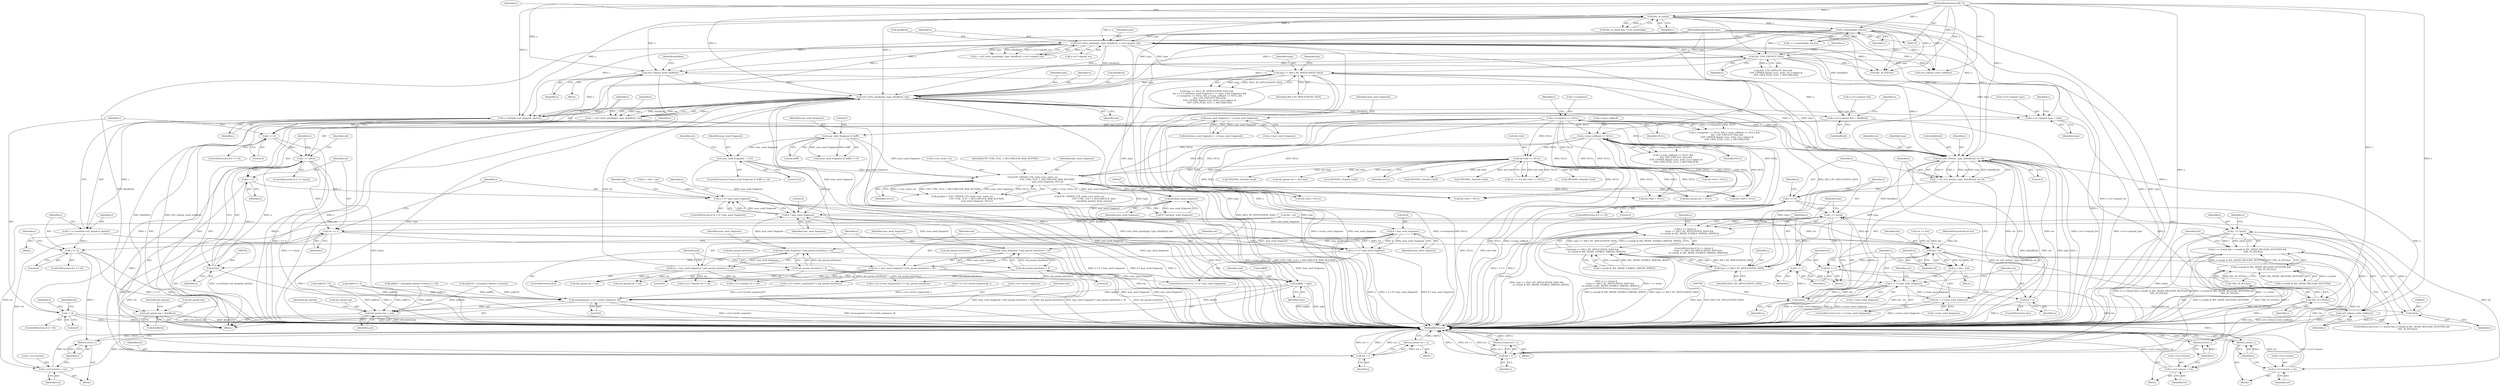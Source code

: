 digraph "0_openssl_77c77f0a1b9f15b869ca3342186dfbedd1119d0e@API" {
"1000664" [label="(Call,ssl3_write_pending(s, type, &buf[tot], nw))"];
"1000178" [label="(Call,s->handshake_func(s))"];
"1000169" [label="(Call,SSL_in_init(s))"];
"1000117" [label="(MethodParameterIn,SSL *s)"];
"1000310" [label="(Call,ssl3_release_write_buffer(s))"];
"1000217" [label="(Call,ssl3_write_pending(s, type, &buf[tot], s->s3->wpend_tot))"];
"1000118" [label="(MethodParameterIn,int type)"];
"1000276" [label="(Call,SSL_USE_EXPLICIT_IV(s))"];
"1000409" [label="(Call,s->method->ssl_dispatch_alert(s))"];
"1000664" [label="(Call,ssl3_write_pending(s, type, &buf[tot], nw))"];
"1000248" [label="(Call,type == SSL3_RT_APPLICATION_DATA)"];
"1000441" [label="(Call,nw = max_send_fragment * (mb_param.interleave = 4))"];
"1000443" [label="(Call,max_send_fragment * (mb_param.interleave = 4))"];
"1000428" [label="(Call,8 * max_send_fragment)"];
"1000386" [label="(Call,4 * max_send_fragment)"];
"1000292" [label="(Call,max_send_fragment & 0xfff)"];
"1000258" [label="(Call,max_send_fragment = s->max_send_fragment)"];
"1000433" [label="(Call,max_send_fragment * (mb_param.interleave = 8))"];
"1000435" [label="(Call,mb_param.interleave = 8)"];
"1000326" [label="(Call,(int)max_send_fragment)"];
"1000314" [label="(Call,EVP_CIPHER_CTX_ctrl(s->enc_write_ctx,\n                                          EVP_CTRL_TLS1_1_MULTIBLOCK_MAX_BUFSIZE,\n                                          max_send_fragment, NULL))"];
"1000296" [label="(Call,max_send_fragment -= 512)"];
"1000264" [label="(Call,s->compress == NULL)"];
"1000270" [label="(Call,s->msg_callback == NULL)"];
"1000304" [label="(Call,wb->buf == NULL)"];
"1000445" [label="(Call,mb_param.interleave = 4)"];
"1000431" [label="(Call,nw = max_send_fragment * (mb_param.interleave = 8))"];
"1000407" [label="(Call,i = s->method->ssl_dispatch_alert(s))"];
"1000412" [label="(Call,i <= 0)"];
"1000423" [label="(Return,return i;)"];
"1000458" [label="(Call,aad[8] = type)"];
"1000450" [label="(Call,memcpy(aad, s->s3->write_sequence, 8))"];
"1000498" [label="(Call,mb_param.inp = aad)"];
"1000549" [label="(Call,mb_param.inp = &buf[tot])"];
"1000638" [label="(Call,s->s3->wpend_buf = &buf[tot])"];
"1000648" [label="(Call,s->s3->wpend_type = type)"];
"1000662" [label="(Call,i = ssl3_write_pending(s, type, &buf[tot], nw))"];
"1000673" [label="(Call,i <= 0)"];
"1000678" [label="(Call,i < 0)"];
"1000698" [label="(Return,return i;)"];
"1000701" [label="(Call,i == (int)n)"];
"1000717" [label="(Call,tot + i)"];
"1000716" [label="(Return,return tot + i;)"];
"1000720" [label="(Call,n -= i)"];
"1000384" [label="(Call,n < 4 * max_send_fragment)"];
"1000426" [label="(Call,n >= 8 * max_send_fragment)"];
"1000703" [label="(Call,(int)n)"];
"1000723" [label="(Call,tot += i)"];
"1000416" [label="(Call,s->s3->wnum = tot)"];
"1000691" [label="(Call,s->s3->wnum = tot)"];
"1000748" [label="(Call,len - tot)"];
"1000746" [label="(Call,n = (len - tot))"];
"1000754" [label="(Call,n > s->max_send_fragment)"];
"1000759" [label="(Call,nw = s->max_send_fragment)"];
"1000770" [label="(Call,do_ssl3_write(s, type, &(buf[tot]), nw, 0))"];
"1000768" [label="(Call,i = do_ssl3_write(s, type, &(buf[tot]), nw, 0))"];
"1000780" [label="(Call,i <= 0)"];
"1000791" [label="(Return,return i;)"];
"1000795" [label="(Call,i == (int)n)"];
"1000794" [label="(Call,(i == (int)n) ||\n            (type == SSL3_RT_APPLICATION_DATA &&\n             (s->mode & SSL_MODE_ENABLE_PARTIAL_WRITE)))"];
"1000819" [label="(Call,i == (int)n)"];
"1000818" [label="(Call,(i == (int)n) && s->mode & SSL_MODE_RELEASE_BUFFERS &&\n                !SSL_IS_DTLS(s))"];
"1000836" [label="(Call,tot + i)"];
"1000835" [label="(Return,return tot + i;)"];
"1000839" [label="(Call,n -= i)"];
"1000842" [label="(Call,tot += i)"];
"1000784" [label="(Call,s->s3->wnum = tot)"];
"1000801" [label="(Call,type == SSL3_RT_APPLICATION_DATA)"];
"1000800" [label="(Call,type == SSL3_RT_APPLICATION_DATA &&\n             (s->mode & SSL_MODE_ENABLE_PARTIAL_WRITE))"];
"1000831" [label="(Call,SSL_IS_DTLS(s))"];
"1000830" [label="(Call,!SSL_IS_DTLS(s))"];
"1000824" [label="(Call,s->mode & SSL_MODE_RELEASE_BUFFERS &&\n                !SSL_IS_DTLS(s))"];
"1000833" [label="(Call,ssl3_release_write_buffer(s))"];
"1000765" [label="(Call,nw = n)"];
"1000797" [label="(Call,(int)n)"];
"1000821" [label="(Call,(int)n)"];
"1000781" [label="(Identifier,i)"];
"1000801" [label="(Call,type == SSL3_RT_APPLICATION_DATA)"];
"1000752" [label="(Block,)"];
"1000639" [label="(Call,s->s3->wpend_buf)"];
"1000666" [label="(Identifier,type)"];
"1000498" [label="(Call,mb_param.inp = aad)"];
"1000769" [label="(Identifier,i)"];
"1000778" [label="(Literal,0)"];
"1000431" [label="(Call,nw = max_send_fragment * (mb_param.interleave = 8))"];
"1000414" [label="(Literal,0)"];
"1000706" [label="(Block,)"];
"1000443" [label="(Call,max_send_fragment * (mb_param.interleave = 4))"];
"1000276" [label="(Call,SSL_USE_EXPLICIT_IV(s))"];
"1000382" [label="(Block,)"];
"1000779" [label="(ControlStructure,if (i <= 0))"];
"1000800" [label="(Call,type == SSL3_RT_APPLICATION_DATA &&\n             (s->mode & SSL_MODE_ENABLE_PARTIAL_WRITE))"];
"1000817" [label="(ControlStructure,if ((i == (int)n) && s->mode & SSL_MODE_RELEASE_BUFFERS &&\n                !SSL_IS_DTLS(s)))"];
"1000430" [label="(Identifier,max_send_fragment)"];
"1000435" [label="(Call,mb_param.interleave = 8)"];
"1000450" [label="(Call,memcpy(aad, s->s3->write_sequence, 8))"];
"1000721" [label="(Identifier,n)"];
"1000649" [label="(Call,s->s3->wpend_type)"];
"1000178" [label="(Call,s->handshake_func(s))"];
"1000270" [label="(Call,s->msg_callback == NULL)"];
"1000717" [label="(Call,tot + i)"];
"1000268" [label="(Identifier,NULL)"];
"1000716" [label="(Return,return tot + i;)"];
"1000809" [label="(Block,)"];
"1000665" [label="(Identifier,s)"];
"1000248" [label="(Call,type == SSL3_RT_APPLICATION_DATA)"];
"1000314" [label="(Call,EVP_CIPHER_CTX_ctrl(s->enc_write_ctx,\n                                          EVP_CTRL_TLS1_1_MULTIBLOCK_MAX_BUFSIZE,\n                                          max_send_fragment, NULL))"];
"1000724" [label="(Identifier,tot)"];
"1000219" [label="(Identifier,type)"];
"1000271" [label="(Call,s->msg_callback)"];
"1000215" [label="(Call,i = ssl3_write_pending(s, type, &buf[tot], s->s3->wpend_tot))"];
"1000176" [label="(Call,i = s->handshake_func(s))"];
"1000678" [label="(Call,i < 0)"];
"1000378" [label="(Call,len - tot)"];
"1000263" [label="(Call,s->compress == NULL && s->msg_callback == NULL &&\n        SSL_USE_EXPLICIT_IV(s) &&\n        EVP_CIPHER_flags(s->enc_write_ctx->cipher) &\n        EVP_CIPH_FLAG_TLS1_1_MULTIBLOCK)"];
"1000407" [label="(Call,i = s->method->ssl_dispatch_alert(s))"];
"1000260" [label="(Call,s->max_send_fragment)"];
"1000423" [label="(Return,return i;)"];
"1000694" [label="(Identifier,s)"];
"1000838" [label="(Identifier,i)"];
"1000419" [label="(Identifier,s)"];
"1000417" [label="(Call,s->s3->wnum)"];
"1000766" [label="(Identifier,nw)"];
"1000388" [label="(Identifier,max_send_fragment)"];
"1000436" [label="(Call,mb_param.interleave)"];
"1000457" [label="(Literal,8)"];
"1000458" [label="(Call,aad[8] = type)"];
"1000835" [label="(Return,return tot + i;)"];
"1000253" [label="(Identifier,len)"];
"1000777" [label="(Identifier,nw)"];
"1000785" [label="(Call,s->s3->wnum)"];
"1000403" [label="(Identifier,s)"];
"1000311" [label="(Identifier,s)"];
"1000782" [label="(Literal,0)"];
"1000654" [label="(Identifier,type)"];
"1000256" [label="(Call,(int)(max_send_fragment = s->max_send_fragment))"];
"1000384" [label="(Call,n < 4 * max_send_fragment)"];
"1000275" [label="(Call,SSL_USE_EXPLICIT_IV(s) &&\n        EVP_CIPHER_flags(s->enc_write_ctx->cipher) &\n        EVP_CIPH_FLAG_TLS1_1_MULTIBLOCK)"];
"1000722" [label="(Identifier,i)"];
"1000406" [label="(Block,)"];
"1000224" [label="(Call,s->s3->wpend_tot)"];
"1000749" [label="(Identifier,len)"];
"1000818" [label="(Call,(i == (int)n) && s->mode & SSL_MODE_RELEASE_BUFFERS &&\n                !SSL_IS_DTLS(s))"];
"1000320" [label="(Identifier,NULL)"];
"1000700" [label="(ControlStructure,if (i == (int)n))"];
"1000842" [label="(Call,tot += i)"];
"1000387" [label="(Literal,4)"];
"1000549" [label="(Call,mb_param.inp = &buf[tot])"];
"1000427" [label="(Identifier,n)"];
"1000692" [label="(Call,s->s3->wnum)"];
"1000824" [label="(Call,s->mode & SSL_MODE_RELEASE_BUFFERS &&\n                !SSL_IS_DTLS(s))"];
"1000446" [label="(Call,mb_param.interleave)"];
"1000463" [label="(Call,aad[9] = (unsigned char)(s->version >> 8))"];
"1000309" [label="(Block,)"];
"1000796" [label="(Identifier,i)"];
"1000559" [label="(Identifier,mb_param)"];
"1000804" [label="(Call,s->mode & SSL_MODE_ENABLE_PARTIAL_WRITE)"];
"1000728" [label="(Call,tot == len)"];
"1000836" [label="(Call,tot + i)"];
"1000247" [label="(Call,type == SSL3_RT_APPLICATION_DATA &&\n        len >= 4 * (int)(max_send_fragment = s->max_send_fragment) &&\n        s->compress == NULL && s->msg_callback == NULL &&\n        SSL_USE_EXPLICIT_IV(s) &&\n        EVP_CIPHER_flags(s->enc_write_ctx->cipher) &\n        EVP_CIPH_FLAG_TLS1_1_MULTIBLOCK)"];
"1000844" [label="(Identifier,i)"];
"1000121" [label="(Block,)"];
"1000651" [label="(Identifier,s)"];
"1000449" [label="(Literal,4)"];
"1000502" [label="(Identifier,aad)"];
"1000746" [label="(Call,n = (len - tot))"];
"1000313" [label="(Identifier,packlen)"];
"1000759" [label="(Call,nw = s->max_send_fragment)"];
"1000682" [label="(Call,OPENSSL_free(wb->buf))"];
"1000434" [label="(Identifier,max_send_fragment)"];
"1000790" [label="(Identifier,tot)"];
"1000439" [label="(Literal,8)"];
"1000664" [label="(Call,ssl3_write_pending(s, type, &buf[tot], nw))"];
"1000676" [label="(Block,)"];
"1000442" [label="(Identifier,nw)"];
"1000720" [label="(Call,n -= i)"];
"1000767" [label="(Identifier,n)"];
"1000319" [label="(Identifier,max_send_fragment)"];
"1000326" [label="(Call,(int)max_send_fragment)"];
"1000433" [label="(Call,max_send_fragment * (mb_param.interleave = 8))"];
"1000510" [label="(Call,EVP_CIPHER_CTX_ctrl(s->enc_write_ctx,\n                                          EVP_CTRL_TLS1_1_MULTIBLOCK_AAD,\n                                          sizeof(mb_param), &mb_param))"];
"1000415" [label="(Block,)"];
"1000536" [label="(Call,wb->buf = NULL)"];
"1000845" [label="(MethodReturn,int)"];
"1000168" [label="(Call,SSL_in_init(s) && !s->in_handshake)"];
"1000429" [label="(Literal,8)"];
"1000673" [label="(Call,i <= 0)"];
"1000718" [label="(Identifier,tot)"];
"1000754" [label="(Call,n > s->max_send_fragment)"];
"1000702" [label="(Identifier,i)"];
"1000532" [label="(Call,OPENSSL_free(wb->buf))"];
"1000220" [label="(Call,&buf[tot])"];
"1000474" [label="(Call,aad[10] = (unsigned char)(s->version))"];
"1000503" [label="(Call,mb_param.len = nw)"];
"1000843" [label="(Identifier,tot)"];
"1000304" [label="(Call,wb->buf == NULL)"];
"1000644" [label="(Call,&buf[tot])"];
"1000655" [label="(Call,s->s3->wpend_ret = nw)"];
"1000269" [label="(Call,s->msg_callback == NULL &&\n        SSL_USE_EXPLICIT_IV(s) &&\n        EVP_CIPHER_flags(s->enc_write_ctx->cipher) &\n        EVP_CIPH_FLAG_TLS1_1_MULTIBLOCK)"];
"1000312" [label="(Call,packlen = EVP_CIPHER_CTX_ctrl(s->enc_write_ctx,\n                                          EVP_CTRL_TLS1_1_MULTIBLOCK_MAX_BUFSIZE,\n                                          max_send_fragment, NULL))"];
"1000315" [label="(Call,s->enc_write_ctx)"];
"1000392" [label="(Identifier,wb)"];
"1000408" [label="(Identifier,i)"];
"1000441" [label="(Call,nw = max_send_fragment * (mb_param.interleave = 4))"];
"1000250" [label="(Identifier,SSL3_RT_APPLICATION_DATA)"];
"1000711" [label="(Call,wb->buf = NULL)"];
"1000432" [label="(Identifier,nw)"];
"1000297" [label="(Identifier,max_send_fragment)"];
"1000723" [label="(Call,tot += i)"];
"1000761" [label="(Call,s->max_send_fragment)"];
"1000328" [label="(Identifier,max_send_fragment)"];
"1000488" [label="(Call,aad[12] = 0)"];
"1000295" [label="(Literal,0)"];
"1000791" [label="(Return,return i;)"];
"1000440" [label="(ControlStructure,else)"];
"1000831" [label="(Call,SSL_IS_DTLS(s))"];
"1000770" [label="(Call,do_ssl3_write(s, type, &(buf[tot]), nw, 0))"];
"1000383" [label="(ControlStructure,if (n < 4 * max_send_fragment))"];
"1000318" [label="(Identifier,EVP_CTRL_TLS1_1_MULTIBLOCK_MAX_BUFSIZE)"];
"1000451" [label="(Identifier,aad)"];
"1000792" [label="(Identifier,i)"];
"1000802" [label="(Identifier,type)"];
"1000277" [label="(Identifier,s)"];
"1000611" [label="(Call,++s->s3->write_sequence[j--])"];
"1000411" [label="(ControlStructure,if (i <= 0))"];
"1000663" [label="(Identifier,i)"];
"1000701" [label="(Call,i == (int)n)"];
"1000667" [label="(Call,&buf[tot])"];
"1000557" [label="(Call,mb_param.len = nw)"];
"1000698" [label="(Return,return i;)"];
"1000294" [label="(Literal,0xfff)"];
"1000282" [label="(Identifier,s)"];
"1000703" [label="(Call,(int)n)"];
"1000820" [label="(Identifier,i)"];
"1000675" [label="(Literal,0)"];
"1000305" [label="(Call,wb->buf)"];
"1000740" [label="(Call,SSL_IS_DTLS(s))"];
"1000542" [label="(Call,mb_param.out = wb->buf)"];
"1000292" [label="(Call,max_send_fragment & 0xfff)"];
"1000699" [label="(Identifier,i)"];
"1000274" [label="(Identifier,NULL)"];
"1000742" [label="(Call,ssl3_release_write_buffer(s))"];
"1000218" [label="(Identifier,s)"];
"1000834" [label="(Identifier,s)"];
"1000672" [label="(ControlStructure,if (i <= 0))"];
"1000784" [label="(Call,s->s3->wnum = tot)"];
"1000365" [label="(Call,OPENSSL_free(wb->buf))"];
"1000324" [label="(Call,8 * (int)max_send_fragment)"];
"1000765" [label="(Call,nw = n)"];
"1000686" [label="(Call,wb->buf = NULL)"];
"1000483" [label="(Call,aad[11] = 0)"];
"1000308" [label="(Identifier,NULL)"];
"1000803" [label="(Identifier,SSL3_RT_APPLICATION_DATA)"];
"1000118" [label="(MethodParameterIn,int type)"];
"1000825" [label="(Call,s->mode & SSL_MODE_RELEASE_BUFFERS)"];
"1000577" [label="(Call,s->s3->write_sequence[7] += mb_param.interleave)"];
"1000376" [label="(Call,n = (len - tot))"];
"1000465" [label="(Identifier,aad)"];
"1000797" [label="(Call,(int)n)"];
"1000794" [label="(Call,(i == (int)n) ||\n            (type == SSL3_RT_APPLICATION_DATA &&\n             (s->mode & SSL_MODE_ENABLE_PARTIAL_WRITE)))"];
"1000832" [label="(Identifier,s)"];
"1000662" [label="(Call,i = ssl3_write_pending(s, type, &buf[tot], nw))"];
"1000753" [label="(ControlStructure,if (n > s->max_send_fragment))"];
"1000840" [label="(Identifier,n)"];
"1000369" [label="(Call,wb->buf = NULL)"];
"1000249" [label="(Identifier,type)"];
"1000750" [label="(Identifier,tot)"];
"1000806" [label="(Identifier,s)"];
"1000410" [label="(Identifier,s)"];
"1000264" [label="(Call,s->compress == NULL)"];
"1000120" [label="(MethodParameterIn,int len)"];
"1000117" [label="(MethodParameterIn,SSL *s)"];
"1000823" [label="(Identifier,n)"];
"1000426" [label="(Call,n >= 8 * max_send_fragment)"];
"1000837" [label="(Identifier,tot)"];
"1000638" [label="(Call,s->s3->wpend_buf = &buf[tot])"];
"1000272" [label="(Identifier,s)"];
"1000631" [label="(Call,s->s3->wpend_tot = nw)"];
"1000505" [label="(Identifier,mb_param)"];
"1000813" [label="(Identifier,s)"];
"1000409" [label="(Call,s->method->ssl_dispatch_alert(s))"];
"1000170" [label="(Identifier,s)"];
"1000293" [label="(Identifier,max_send_fragment)"];
"1000300" [label="(Call,tot == 0 || wb->buf == NULL)"];
"1000258" [label="(Call,max_send_fragment = s->max_send_fragment)"];
"1000707" [label="(Call,OPENSSL_free(wb->buf))"];
"1000416" [label="(Call,s->s3->wnum = tot)"];
"1000833" [label="(Call,ssl3_release_write_buffer(s))"];
"1000444" [label="(Identifier,max_send_fragment)"];
"1000425" [label="(ControlStructure,if (n >= 8 * max_send_fragment))"];
"1000428" [label="(Call,8 * max_send_fragment)"];
"1000719" [label="(Identifier,i)"];
"1000413" [label="(Identifier,i)"];
"1000830" [label="(Call,!SSL_IS_DTLS(s))"];
"1000674" [label="(Identifier,i)"];
"1000772" [label="(Identifier,type)"];
"1000677" [label="(ControlStructure,if (i < 0))"];
"1000179" [label="(Identifier,s)"];
"1000394" [label="(Call,wb->buf = NULL)"];
"1000793" [label="(ControlStructure,if ((i == (int)n) ||\n            (type == SSL3_RT_APPLICATION_DATA &&\n             (s->mode & SSL_MODE_ENABLE_PARTIAL_WRITE))))"];
"1000756" [label="(Call,s->max_send_fragment)"];
"1000783" [label="(Block,)"];
"1000705" [label="(Identifier,n)"];
"1000296" [label="(Call,max_send_fragment -= 512)"];
"1000589" [label="(Call,s->s3->write_sequence[7] < mb_param.interleave)"];
"1000290" [label="(ControlStructure,if ((max_send_fragment & 0xfff) == 0))"];
"1000841" [label="(Identifier,i)"];
"1000671" [label="(Identifier,nw)"];
"1000462" [label="(Identifier,type)"];
"1000819" [label="(Call,i == (int)n)"];
"1000291" [label="(Call,(max_send_fragment & 0xfff) == 0)"];
"1000459" [label="(Call,aad[8])"];
"1000773" [label="(Call,&(buf[tot]))"];
"1000310" [label="(Call,ssl3_release_write_buffer(s))"];
"1000298" [label="(Literal,512)"];
"1000265" [label="(Call,s->compress)"];
"1000424" [label="(Identifier,i)"];
"1000412" [label="(Call,i <= 0)"];
"1000169" [label="(Call,SSL_in_init(s))"];
"1000553" [label="(Call,&buf[tot])"];
"1000764" [label="(ControlStructure,else)"];
"1000550" [label="(Call,mb_param.inp)"];
"1000259" [label="(Identifier,max_send_fragment)"];
"1000799" [label="(Identifier,n)"];
"1000795" [label="(Call,i == (int)n)"];
"1000748" [label="(Call,len - tot)"];
"1000386" [label="(Call,4 * max_send_fragment)"];
"1000780" [label="(Call,i <= 0)"];
"1000658" [label="(Identifier,s)"];
"1000452" [label="(Call,s->s3->write_sequence)"];
"1000390" [label="(Call,OPENSSL_free(wb->buf))"];
"1000755" [label="(Identifier,n)"];
"1000493" [label="(Call,mb_param.out = NULL)"];
"1000760" [label="(Identifier,nw)"];
"1000648" [label="(Call,s->s3->wpend_type = type)"];
"1000768" [label="(Call,i = do_ssl3_write(s, type, &(buf[tot]), nw, 0))"];
"1000679" [label="(Identifier,i)"];
"1000771" [label="(Identifier,s)"];
"1000691" [label="(Call,s->s3->wnum = tot)"];
"1000684" [label="(Identifier,wb)"];
"1000217" [label="(Call,ssl3_write_pending(s, type, &buf[tot], s->s3->wpend_tot))"];
"1000460" [label="(Identifier,aad)"];
"1000445" [label="(Call,mb_param.interleave = 4)"];
"1000787" [label="(Identifier,s)"];
"1000680" [label="(Literal,0)"];
"1000709" [label="(Identifier,wb)"];
"1000302" [label="(Identifier,tot)"];
"1000827" [label="(Identifier,s)"];
"1000821" [label="(Call,(int)n)"];
"1000385" [label="(Identifier,n)"];
"1000173" [label="(Identifier,s)"];
"1000697" [label="(Identifier,tot)"];
"1000499" [label="(Call,mb_param.inp)"];
"1000725" [label="(Identifier,i)"];
"1000747" [label="(Identifier,n)"];
"1000839" [label="(Call,n -= i)"];
"1000422" [label="(Identifier,tot)"];
"1000664" -> "1000662"  [label="AST: "];
"1000664" -> "1000671"  [label="CFG: "];
"1000665" -> "1000664"  [label="AST: "];
"1000666" -> "1000664"  [label="AST: "];
"1000667" -> "1000664"  [label="AST: "];
"1000671" -> "1000664"  [label="AST: "];
"1000662" -> "1000664"  [label="CFG: "];
"1000664" -> "1000845"  [label="DDG: nw"];
"1000664" -> "1000845"  [label="DDG: type"];
"1000664" -> "1000845"  [label="DDG: s"];
"1000664" -> "1000845"  [label="DDG: &buf[tot]"];
"1000664" -> "1000409"  [label="DDG: s"];
"1000664" -> "1000458"  [label="DDG: type"];
"1000664" -> "1000549"  [label="DDG: &buf[tot]"];
"1000664" -> "1000638"  [label="DDG: &buf[tot]"];
"1000664" -> "1000648"  [label="DDG: type"];
"1000664" -> "1000662"  [label="DDG: s"];
"1000664" -> "1000662"  [label="DDG: type"];
"1000664" -> "1000662"  [label="DDG: &buf[tot]"];
"1000664" -> "1000662"  [label="DDG: nw"];
"1000178" -> "1000664"  [label="DDG: s"];
"1000310" -> "1000664"  [label="DDG: s"];
"1000217" -> "1000664"  [label="DDG: s"];
"1000217" -> "1000664"  [label="DDG: &buf[tot]"];
"1000409" -> "1000664"  [label="DDG: s"];
"1000276" -> "1000664"  [label="DDG: s"];
"1000169" -> "1000664"  [label="DDG: s"];
"1000117" -> "1000664"  [label="DDG: s"];
"1000118" -> "1000664"  [label="DDG: type"];
"1000248" -> "1000664"  [label="DDG: type"];
"1000441" -> "1000664"  [label="DDG: nw"];
"1000431" -> "1000664"  [label="DDG: nw"];
"1000664" -> "1000770"  [label="DDG: s"];
"1000664" -> "1000770"  [label="DDG: type"];
"1000178" -> "1000176"  [label="AST: "];
"1000178" -> "1000179"  [label="CFG: "];
"1000179" -> "1000178"  [label="AST: "];
"1000176" -> "1000178"  [label="CFG: "];
"1000178" -> "1000845"  [label="DDG: s"];
"1000178" -> "1000176"  [label="DDG: s"];
"1000169" -> "1000178"  [label="DDG: s"];
"1000117" -> "1000178"  [label="DDG: s"];
"1000178" -> "1000217"  [label="DDG: s"];
"1000178" -> "1000276"  [label="DDG: s"];
"1000178" -> "1000310"  [label="DDG: s"];
"1000178" -> "1000409"  [label="DDG: s"];
"1000178" -> "1000740"  [label="DDG: s"];
"1000178" -> "1000742"  [label="DDG: s"];
"1000178" -> "1000770"  [label="DDG: s"];
"1000169" -> "1000168"  [label="AST: "];
"1000169" -> "1000170"  [label="CFG: "];
"1000170" -> "1000169"  [label="AST: "];
"1000173" -> "1000169"  [label="CFG: "];
"1000168" -> "1000169"  [label="CFG: "];
"1000169" -> "1000845"  [label="DDG: s"];
"1000169" -> "1000168"  [label="DDG: s"];
"1000117" -> "1000169"  [label="DDG: s"];
"1000169" -> "1000217"  [label="DDG: s"];
"1000169" -> "1000276"  [label="DDG: s"];
"1000169" -> "1000310"  [label="DDG: s"];
"1000169" -> "1000409"  [label="DDG: s"];
"1000169" -> "1000740"  [label="DDG: s"];
"1000169" -> "1000742"  [label="DDG: s"];
"1000169" -> "1000770"  [label="DDG: s"];
"1000117" -> "1000116"  [label="AST: "];
"1000117" -> "1000845"  [label="DDG: s"];
"1000117" -> "1000217"  [label="DDG: s"];
"1000117" -> "1000276"  [label="DDG: s"];
"1000117" -> "1000310"  [label="DDG: s"];
"1000117" -> "1000409"  [label="DDG: s"];
"1000117" -> "1000740"  [label="DDG: s"];
"1000117" -> "1000742"  [label="DDG: s"];
"1000117" -> "1000770"  [label="DDG: s"];
"1000117" -> "1000831"  [label="DDG: s"];
"1000117" -> "1000833"  [label="DDG: s"];
"1000310" -> "1000309"  [label="AST: "];
"1000310" -> "1000311"  [label="CFG: "];
"1000311" -> "1000310"  [label="AST: "];
"1000313" -> "1000310"  [label="CFG: "];
"1000310" -> "1000845"  [label="DDG: ssl3_release_write_buffer(s)"];
"1000310" -> "1000845"  [label="DDG: s"];
"1000217" -> "1000310"  [label="DDG: s"];
"1000276" -> "1000310"  [label="DDG: s"];
"1000310" -> "1000409"  [label="DDG: s"];
"1000310" -> "1000770"  [label="DDG: s"];
"1000217" -> "1000215"  [label="AST: "];
"1000217" -> "1000224"  [label="CFG: "];
"1000218" -> "1000217"  [label="AST: "];
"1000219" -> "1000217"  [label="AST: "];
"1000220" -> "1000217"  [label="AST: "];
"1000224" -> "1000217"  [label="AST: "];
"1000215" -> "1000217"  [label="CFG: "];
"1000217" -> "1000845"  [label="DDG: type"];
"1000217" -> "1000845"  [label="DDG: s"];
"1000217" -> "1000845"  [label="DDG: &buf[tot]"];
"1000217" -> "1000845"  [label="DDG: s->s3->wpend_tot"];
"1000217" -> "1000215"  [label="DDG: s"];
"1000217" -> "1000215"  [label="DDG: type"];
"1000217" -> "1000215"  [label="DDG: &buf[tot]"];
"1000217" -> "1000215"  [label="DDG: s->s3->wpend_tot"];
"1000118" -> "1000217"  [label="DDG: type"];
"1000217" -> "1000248"  [label="DDG: type"];
"1000217" -> "1000276"  [label="DDG: s"];
"1000217" -> "1000409"  [label="DDG: s"];
"1000217" -> "1000549"  [label="DDG: &buf[tot]"];
"1000217" -> "1000638"  [label="DDG: &buf[tot]"];
"1000217" -> "1000740"  [label="DDG: s"];
"1000217" -> "1000742"  [label="DDG: s"];
"1000217" -> "1000770"  [label="DDG: s"];
"1000118" -> "1000116"  [label="AST: "];
"1000118" -> "1000845"  [label="DDG: type"];
"1000118" -> "1000248"  [label="DDG: type"];
"1000118" -> "1000458"  [label="DDG: type"];
"1000118" -> "1000648"  [label="DDG: type"];
"1000118" -> "1000770"  [label="DDG: type"];
"1000118" -> "1000801"  [label="DDG: type"];
"1000276" -> "1000275"  [label="AST: "];
"1000276" -> "1000277"  [label="CFG: "];
"1000277" -> "1000276"  [label="AST: "];
"1000282" -> "1000276"  [label="CFG: "];
"1000275" -> "1000276"  [label="CFG: "];
"1000276" -> "1000845"  [label="DDG: s"];
"1000276" -> "1000275"  [label="DDG: s"];
"1000276" -> "1000409"  [label="DDG: s"];
"1000276" -> "1000740"  [label="DDG: s"];
"1000276" -> "1000742"  [label="DDG: s"];
"1000276" -> "1000770"  [label="DDG: s"];
"1000409" -> "1000407"  [label="AST: "];
"1000409" -> "1000410"  [label="CFG: "];
"1000410" -> "1000409"  [label="AST: "];
"1000407" -> "1000409"  [label="CFG: "];
"1000409" -> "1000845"  [label="DDG: s"];
"1000409" -> "1000407"  [label="DDG: s"];
"1000409" -> "1000770"  [label="DDG: s"];
"1000248" -> "1000247"  [label="AST: "];
"1000248" -> "1000250"  [label="CFG: "];
"1000249" -> "1000248"  [label="AST: "];
"1000250" -> "1000248"  [label="AST: "];
"1000253" -> "1000248"  [label="CFG: "];
"1000247" -> "1000248"  [label="CFG: "];
"1000248" -> "1000845"  [label="DDG: SSL3_RT_APPLICATION_DATA"];
"1000248" -> "1000845"  [label="DDG: type"];
"1000248" -> "1000247"  [label="DDG: type"];
"1000248" -> "1000247"  [label="DDG: SSL3_RT_APPLICATION_DATA"];
"1000248" -> "1000458"  [label="DDG: type"];
"1000248" -> "1000648"  [label="DDG: type"];
"1000248" -> "1000770"  [label="DDG: type"];
"1000248" -> "1000801"  [label="DDG: SSL3_RT_APPLICATION_DATA"];
"1000441" -> "1000440"  [label="AST: "];
"1000441" -> "1000443"  [label="CFG: "];
"1000442" -> "1000441"  [label="AST: "];
"1000443" -> "1000441"  [label="AST: "];
"1000451" -> "1000441"  [label="CFG: "];
"1000441" -> "1000845"  [label="DDG: max_send_fragment * (mb_param.interleave = 4)"];
"1000443" -> "1000441"  [label="DDG: max_send_fragment"];
"1000441" -> "1000503"  [label="DDG: nw"];
"1000441" -> "1000557"  [label="DDG: nw"];
"1000441" -> "1000631"  [label="DDG: nw"];
"1000441" -> "1000655"  [label="DDG: nw"];
"1000443" -> "1000445"  [label="CFG: "];
"1000444" -> "1000443"  [label="AST: "];
"1000445" -> "1000443"  [label="AST: "];
"1000443" -> "1000845"  [label="DDG: max_send_fragment"];
"1000443" -> "1000386"  [label="DDG: max_send_fragment"];
"1000428" -> "1000443"  [label="DDG: max_send_fragment"];
"1000445" -> "1000443"  [label="DDG: mb_param.interleave"];
"1000428" -> "1000426"  [label="AST: "];
"1000428" -> "1000430"  [label="CFG: "];
"1000429" -> "1000428"  [label="AST: "];
"1000430" -> "1000428"  [label="AST: "];
"1000426" -> "1000428"  [label="CFG: "];
"1000428" -> "1000426"  [label="DDG: 8"];
"1000428" -> "1000426"  [label="DDG: max_send_fragment"];
"1000386" -> "1000428"  [label="DDG: max_send_fragment"];
"1000428" -> "1000433"  [label="DDG: max_send_fragment"];
"1000386" -> "1000384"  [label="AST: "];
"1000386" -> "1000388"  [label="CFG: "];
"1000387" -> "1000386"  [label="AST: "];
"1000388" -> "1000386"  [label="AST: "];
"1000384" -> "1000386"  [label="CFG: "];
"1000386" -> "1000845"  [label="DDG: max_send_fragment"];
"1000386" -> "1000384"  [label="DDG: 4"];
"1000386" -> "1000384"  [label="DDG: max_send_fragment"];
"1000292" -> "1000386"  [label="DDG: max_send_fragment"];
"1000433" -> "1000386"  [label="DDG: max_send_fragment"];
"1000326" -> "1000386"  [label="DDG: max_send_fragment"];
"1000296" -> "1000386"  [label="DDG: max_send_fragment"];
"1000292" -> "1000291"  [label="AST: "];
"1000292" -> "1000294"  [label="CFG: "];
"1000293" -> "1000292"  [label="AST: "];
"1000294" -> "1000292"  [label="AST: "];
"1000295" -> "1000292"  [label="CFG: "];
"1000292" -> "1000845"  [label="DDG: max_send_fragment"];
"1000292" -> "1000291"  [label="DDG: max_send_fragment"];
"1000292" -> "1000291"  [label="DDG: 0xfff"];
"1000258" -> "1000292"  [label="DDG: max_send_fragment"];
"1000292" -> "1000296"  [label="DDG: max_send_fragment"];
"1000292" -> "1000314"  [label="DDG: max_send_fragment"];
"1000258" -> "1000256"  [label="AST: "];
"1000258" -> "1000260"  [label="CFG: "];
"1000259" -> "1000258"  [label="AST: "];
"1000260" -> "1000258"  [label="AST: "];
"1000256" -> "1000258"  [label="CFG: "];
"1000258" -> "1000845"  [label="DDG: max_send_fragment"];
"1000258" -> "1000845"  [label="DDG: s->max_send_fragment"];
"1000258" -> "1000256"  [label="DDG: max_send_fragment"];
"1000433" -> "1000431"  [label="AST: "];
"1000433" -> "1000435"  [label="CFG: "];
"1000434" -> "1000433"  [label="AST: "];
"1000435" -> "1000433"  [label="AST: "];
"1000431" -> "1000433"  [label="CFG: "];
"1000433" -> "1000845"  [label="DDG: max_send_fragment"];
"1000433" -> "1000431"  [label="DDG: max_send_fragment"];
"1000435" -> "1000433"  [label="DDG: mb_param.interleave"];
"1000435" -> "1000439"  [label="CFG: "];
"1000436" -> "1000435"  [label="AST: "];
"1000439" -> "1000435"  [label="AST: "];
"1000435" -> "1000845"  [label="DDG: mb_param.interleave"];
"1000435" -> "1000577"  [label="DDG: mb_param.interleave"];
"1000435" -> "1000589"  [label="DDG: mb_param.interleave"];
"1000326" -> "1000324"  [label="AST: "];
"1000326" -> "1000328"  [label="CFG: "];
"1000327" -> "1000326"  [label="AST: "];
"1000328" -> "1000326"  [label="AST: "];
"1000324" -> "1000326"  [label="CFG: "];
"1000326" -> "1000845"  [label="DDG: max_send_fragment"];
"1000326" -> "1000324"  [label="DDG: max_send_fragment"];
"1000314" -> "1000326"  [label="DDG: max_send_fragment"];
"1000314" -> "1000312"  [label="AST: "];
"1000314" -> "1000320"  [label="CFG: "];
"1000315" -> "1000314"  [label="AST: "];
"1000318" -> "1000314"  [label="AST: "];
"1000319" -> "1000314"  [label="AST: "];
"1000320" -> "1000314"  [label="AST: "];
"1000312" -> "1000314"  [label="CFG: "];
"1000314" -> "1000845"  [label="DDG: s->enc_write_ctx"];
"1000314" -> "1000845"  [label="DDG: EVP_CTRL_TLS1_1_MULTIBLOCK_MAX_BUFSIZE"];
"1000314" -> "1000845"  [label="DDG: NULL"];
"1000314" -> "1000312"  [label="DDG: s->enc_write_ctx"];
"1000314" -> "1000312"  [label="DDG: EVP_CTRL_TLS1_1_MULTIBLOCK_MAX_BUFSIZE"];
"1000314" -> "1000312"  [label="DDG: max_send_fragment"];
"1000314" -> "1000312"  [label="DDG: NULL"];
"1000296" -> "1000314"  [label="DDG: max_send_fragment"];
"1000264" -> "1000314"  [label="DDG: NULL"];
"1000270" -> "1000314"  [label="DDG: NULL"];
"1000304" -> "1000314"  [label="DDG: NULL"];
"1000314" -> "1000394"  [label="DDG: NULL"];
"1000314" -> "1000493"  [label="DDG: NULL"];
"1000314" -> "1000510"  [label="DDG: s->enc_write_ctx"];
"1000314" -> "1000536"  [label="DDG: NULL"];
"1000314" -> "1000686"  [label="DDG: NULL"];
"1000314" -> "1000711"  [label="DDG: NULL"];
"1000296" -> "1000290"  [label="AST: "];
"1000296" -> "1000298"  [label="CFG: "];
"1000297" -> "1000296"  [label="AST: "];
"1000298" -> "1000296"  [label="AST: "];
"1000302" -> "1000296"  [label="CFG: "];
"1000296" -> "1000845"  [label="DDG: max_send_fragment"];
"1000264" -> "1000263"  [label="AST: "];
"1000264" -> "1000268"  [label="CFG: "];
"1000265" -> "1000264"  [label="AST: "];
"1000268" -> "1000264"  [label="AST: "];
"1000272" -> "1000264"  [label="CFG: "];
"1000263" -> "1000264"  [label="CFG: "];
"1000264" -> "1000845"  [label="DDG: s->compress"];
"1000264" -> "1000845"  [label="DDG: NULL"];
"1000264" -> "1000263"  [label="DDG: s->compress"];
"1000264" -> "1000263"  [label="DDG: NULL"];
"1000264" -> "1000270"  [label="DDG: NULL"];
"1000264" -> "1000304"  [label="DDG: NULL"];
"1000264" -> "1000369"  [label="DDG: NULL"];
"1000264" -> "1000394"  [label="DDG: NULL"];
"1000264" -> "1000493"  [label="DDG: NULL"];
"1000264" -> "1000536"  [label="DDG: NULL"];
"1000264" -> "1000686"  [label="DDG: NULL"];
"1000264" -> "1000711"  [label="DDG: NULL"];
"1000270" -> "1000269"  [label="AST: "];
"1000270" -> "1000274"  [label="CFG: "];
"1000271" -> "1000270"  [label="AST: "];
"1000274" -> "1000270"  [label="AST: "];
"1000277" -> "1000270"  [label="CFG: "];
"1000269" -> "1000270"  [label="CFG: "];
"1000270" -> "1000845"  [label="DDG: NULL"];
"1000270" -> "1000845"  [label="DDG: s->msg_callback"];
"1000270" -> "1000269"  [label="DDG: s->msg_callback"];
"1000270" -> "1000269"  [label="DDG: NULL"];
"1000270" -> "1000304"  [label="DDG: NULL"];
"1000270" -> "1000369"  [label="DDG: NULL"];
"1000270" -> "1000394"  [label="DDG: NULL"];
"1000270" -> "1000493"  [label="DDG: NULL"];
"1000270" -> "1000536"  [label="DDG: NULL"];
"1000270" -> "1000686"  [label="DDG: NULL"];
"1000270" -> "1000711"  [label="DDG: NULL"];
"1000304" -> "1000300"  [label="AST: "];
"1000304" -> "1000308"  [label="CFG: "];
"1000305" -> "1000304"  [label="AST: "];
"1000308" -> "1000304"  [label="AST: "];
"1000300" -> "1000304"  [label="CFG: "];
"1000304" -> "1000845"  [label="DDG: wb->buf"];
"1000304" -> "1000845"  [label="DDG: NULL"];
"1000304" -> "1000300"  [label="DDG: wb->buf"];
"1000304" -> "1000300"  [label="DDG: NULL"];
"1000304" -> "1000365"  [label="DDG: wb->buf"];
"1000304" -> "1000369"  [label="DDG: NULL"];
"1000304" -> "1000390"  [label="DDG: wb->buf"];
"1000304" -> "1000394"  [label="DDG: NULL"];
"1000304" -> "1000493"  [label="DDG: NULL"];
"1000304" -> "1000532"  [label="DDG: wb->buf"];
"1000304" -> "1000536"  [label="DDG: NULL"];
"1000304" -> "1000542"  [label="DDG: wb->buf"];
"1000304" -> "1000682"  [label="DDG: wb->buf"];
"1000304" -> "1000686"  [label="DDG: NULL"];
"1000304" -> "1000707"  [label="DDG: wb->buf"];
"1000304" -> "1000711"  [label="DDG: NULL"];
"1000445" -> "1000449"  [label="CFG: "];
"1000446" -> "1000445"  [label="AST: "];
"1000449" -> "1000445"  [label="AST: "];
"1000445" -> "1000845"  [label="DDG: mb_param.interleave"];
"1000445" -> "1000577"  [label="DDG: mb_param.interleave"];
"1000445" -> "1000589"  [label="DDG: mb_param.interleave"];
"1000431" -> "1000425"  [label="AST: "];
"1000432" -> "1000431"  [label="AST: "];
"1000451" -> "1000431"  [label="CFG: "];
"1000431" -> "1000845"  [label="DDG: max_send_fragment * (mb_param.interleave = 8)"];
"1000431" -> "1000503"  [label="DDG: nw"];
"1000431" -> "1000557"  [label="DDG: nw"];
"1000431" -> "1000631"  [label="DDG: nw"];
"1000431" -> "1000655"  [label="DDG: nw"];
"1000407" -> "1000406"  [label="AST: "];
"1000408" -> "1000407"  [label="AST: "];
"1000413" -> "1000407"  [label="CFG: "];
"1000407" -> "1000845"  [label="DDG: s->method->ssl_dispatch_alert(s)"];
"1000407" -> "1000412"  [label="DDG: i"];
"1000412" -> "1000411"  [label="AST: "];
"1000412" -> "1000414"  [label="CFG: "];
"1000413" -> "1000412"  [label="AST: "];
"1000414" -> "1000412"  [label="AST: "];
"1000419" -> "1000412"  [label="CFG: "];
"1000427" -> "1000412"  [label="CFG: "];
"1000412" -> "1000845"  [label="DDG: i <= 0"];
"1000412" -> "1000845"  [label="DDG: i"];
"1000412" -> "1000423"  [label="DDG: i"];
"1000423" -> "1000415"  [label="AST: "];
"1000423" -> "1000424"  [label="CFG: "];
"1000424" -> "1000423"  [label="AST: "];
"1000845" -> "1000423"  [label="CFG: "];
"1000423" -> "1000845"  [label="DDG: <RET>"];
"1000424" -> "1000423"  [label="DDG: i"];
"1000458" -> "1000382"  [label="AST: "];
"1000458" -> "1000462"  [label="CFG: "];
"1000459" -> "1000458"  [label="AST: "];
"1000462" -> "1000458"  [label="AST: "];
"1000465" -> "1000458"  [label="CFG: "];
"1000458" -> "1000845"  [label="DDG: aad[8]"];
"1000458" -> "1000845"  [label="DDG: type"];
"1000458" -> "1000450"  [label="DDG: aad[8]"];
"1000458" -> "1000498"  [label="DDG: aad[8]"];
"1000450" -> "1000382"  [label="AST: "];
"1000450" -> "1000457"  [label="CFG: "];
"1000451" -> "1000450"  [label="AST: "];
"1000452" -> "1000450"  [label="AST: "];
"1000457" -> "1000450"  [label="AST: "];
"1000460" -> "1000450"  [label="CFG: "];
"1000450" -> "1000845"  [label="DDG: memcpy(aad, s->s3->write_sequence, 8)"];
"1000450" -> "1000845"  [label="DDG: s->s3->write_sequence"];
"1000488" -> "1000450"  [label="DDG: aad[12]"];
"1000474" -> "1000450"  [label="DDG: aad[10]"];
"1000463" -> "1000450"  [label="DDG: aad[9]"];
"1000483" -> "1000450"  [label="DDG: aad[11]"];
"1000589" -> "1000450"  [label="DDG: s->s3->write_sequence[7]"];
"1000611" -> "1000450"  [label="DDG: s->s3->write_sequence[j--]"];
"1000450" -> "1000498"  [label="DDG: aad"];
"1000498" -> "1000382"  [label="AST: "];
"1000498" -> "1000502"  [label="CFG: "];
"1000499" -> "1000498"  [label="AST: "];
"1000502" -> "1000498"  [label="AST: "];
"1000505" -> "1000498"  [label="CFG: "];
"1000498" -> "1000845"  [label="DDG: aad"];
"1000498" -> "1000845"  [label="DDG: mb_param.inp"];
"1000488" -> "1000498"  [label="DDG: aad[12]"];
"1000474" -> "1000498"  [label="DDG: aad[10]"];
"1000463" -> "1000498"  [label="DDG: aad[9]"];
"1000483" -> "1000498"  [label="DDG: aad[11]"];
"1000549" -> "1000382"  [label="AST: "];
"1000549" -> "1000553"  [label="CFG: "];
"1000550" -> "1000549"  [label="AST: "];
"1000553" -> "1000549"  [label="AST: "];
"1000559" -> "1000549"  [label="CFG: "];
"1000549" -> "1000845"  [label="DDG: mb_param.inp"];
"1000549" -> "1000845"  [label="DDG: &buf[tot]"];
"1000638" -> "1000382"  [label="AST: "];
"1000638" -> "1000644"  [label="CFG: "];
"1000639" -> "1000638"  [label="AST: "];
"1000644" -> "1000638"  [label="AST: "];
"1000651" -> "1000638"  [label="CFG: "];
"1000638" -> "1000845"  [label="DDG: s->s3->wpend_buf"];
"1000648" -> "1000382"  [label="AST: "];
"1000648" -> "1000654"  [label="CFG: "];
"1000649" -> "1000648"  [label="AST: "];
"1000654" -> "1000648"  [label="AST: "];
"1000658" -> "1000648"  [label="CFG: "];
"1000648" -> "1000845"  [label="DDG: s->s3->wpend_type"];
"1000662" -> "1000382"  [label="AST: "];
"1000663" -> "1000662"  [label="AST: "];
"1000674" -> "1000662"  [label="CFG: "];
"1000662" -> "1000845"  [label="DDG: ssl3_write_pending(s, type, &buf[tot], nw)"];
"1000662" -> "1000673"  [label="DDG: i"];
"1000673" -> "1000672"  [label="AST: "];
"1000673" -> "1000675"  [label="CFG: "];
"1000674" -> "1000673"  [label="AST: "];
"1000675" -> "1000673"  [label="AST: "];
"1000679" -> "1000673"  [label="CFG: "];
"1000702" -> "1000673"  [label="CFG: "];
"1000673" -> "1000845"  [label="DDG: i <= 0"];
"1000673" -> "1000678"  [label="DDG: i"];
"1000673" -> "1000701"  [label="DDG: i"];
"1000678" -> "1000677"  [label="AST: "];
"1000678" -> "1000680"  [label="CFG: "];
"1000679" -> "1000678"  [label="AST: "];
"1000680" -> "1000678"  [label="AST: "];
"1000684" -> "1000678"  [label="CFG: "];
"1000694" -> "1000678"  [label="CFG: "];
"1000678" -> "1000845"  [label="DDG: i < 0"];
"1000678" -> "1000845"  [label="DDG: i"];
"1000678" -> "1000698"  [label="DDG: i"];
"1000698" -> "1000676"  [label="AST: "];
"1000698" -> "1000699"  [label="CFG: "];
"1000699" -> "1000698"  [label="AST: "];
"1000845" -> "1000698"  [label="CFG: "];
"1000698" -> "1000845"  [label="DDG: <RET>"];
"1000699" -> "1000698"  [label="DDG: i"];
"1000701" -> "1000700"  [label="AST: "];
"1000701" -> "1000703"  [label="CFG: "];
"1000702" -> "1000701"  [label="AST: "];
"1000703" -> "1000701"  [label="AST: "];
"1000709" -> "1000701"  [label="CFG: "];
"1000721" -> "1000701"  [label="CFG: "];
"1000701" -> "1000845"  [label="DDG: i == (int)n"];
"1000701" -> "1000845"  [label="DDG: (int)n"];
"1000703" -> "1000701"  [label="DDG: n"];
"1000701" -> "1000717"  [label="DDG: i"];
"1000701" -> "1000720"  [label="DDG: i"];
"1000701" -> "1000723"  [label="DDG: i"];
"1000717" -> "1000716"  [label="AST: "];
"1000717" -> "1000719"  [label="CFG: "];
"1000718" -> "1000717"  [label="AST: "];
"1000719" -> "1000717"  [label="AST: "];
"1000716" -> "1000717"  [label="CFG: "];
"1000717" -> "1000845"  [label="DDG: tot + i"];
"1000717" -> "1000845"  [label="DDG: i"];
"1000717" -> "1000845"  [label="DDG: tot"];
"1000717" -> "1000716"  [label="DDG: tot + i"];
"1000723" -> "1000717"  [label="DDG: tot"];
"1000378" -> "1000717"  [label="DDG: tot"];
"1000716" -> "1000706"  [label="AST: "];
"1000845" -> "1000716"  [label="CFG: "];
"1000716" -> "1000845"  [label="DDG: <RET>"];
"1000720" -> "1000382"  [label="AST: "];
"1000720" -> "1000722"  [label="CFG: "];
"1000721" -> "1000720"  [label="AST: "];
"1000722" -> "1000720"  [label="AST: "];
"1000724" -> "1000720"  [label="CFG: "];
"1000720" -> "1000384"  [label="DDG: n"];
"1000703" -> "1000720"  [label="DDG: n"];
"1000384" -> "1000383"  [label="AST: "];
"1000385" -> "1000384"  [label="AST: "];
"1000392" -> "1000384"  [label="CFG: "];
"1000403" -> "1000384"  [label="CFG: "];
"1000384" -> "1000845"  [label="DDG: n < 4 * max_send_fragment"];
"1000384" -> "1000845"  [label="DDG: 4 * max_send_fragment"];
"1000384" -> "1000845"  [label="DDG: n"];
"1000376" -> "1000384"  [label="DDG: n"];
"1000384" -> "1000426"  [label="DDG: n"];
"1000426" -> "1000425"  [label="AST: "];
"1000427" -> "1000426"  [label="AST: "];
"1000432" -> "1000426"  [label="CFG: "];
"1000442" -> "1000426"  [label="CFG: "];
"1000426" -> "1000845"  [label="DDG: 8 * max_send_fragment"];
"1000426" -> "1000845"  [label="DDG: n"];
"1000426" -> "1000845"  [label="DDG: n >= 8 * max_send_fragment"];
"1000426" -> "1000703"  [label="DDG: n"];
"1000703" -> "1000705"  [label="CFG: "];
"1000704" -> "1000703"  [label="AST: "];
"1000705" -> "1000703"  [label="AST: "];
"1000703" -> "1000845"  [label="DDG: n"];
"1000723" -> "1000382"  [label="AST: "];
"1000723" -> "1000725"  [label="CFG: "];
"1000724" -> "1000723"  [label="AST: "];
"1000725" -> "1000723"  [label="AST: "];
"1000385" -> "1000723"  [label="CFG: "];
"1000723" -> "1000845"  [label="DDG: tot"];
"1000723" -> "1000845"  [label="DDG: i"];
"1000723" -> "1000416"  [label="DDG: tot"];
"1000723" -> "1000691"  [label="DDG: tot"];
"1000378" -> "1000723"  [label="DDG: tot"];
"1000723" -> "1000748"  [label="DDG: tot"];
"1000416" -> "1000415"  [label="AST: "];
"1000416" -> "1000422"  [label="CFG: "];
"1000417" -> "1000416"  [label="AST: "];
"1000422" -> "1000416"  [label="AST: "];
"1000424" -> "1000416"  [label="CFG: "];
"1000416" -> "1000845"  [label="DDG: tot"];
"1000416" -> "1000845"  [label="DDG: s->s3->wnum"];
"1000378" -> "1000416"  [label="DDG: tot"];
"1000691" -> "1000676"  [label="AST: "];
"1000691" -> "1000697"  [label="CFG: "];
"1000692" -> "1000691"  [label="AST: "];
"1000697" -> "1000691"  [label="AST: "];
"1000699" -> "1000691"  [label="CFG: "];
"1000691" -> "1000845"  [label="DDG: tot"];
"1000691" -> "1000845"  [label="DDG: s->s3->wnum"];
"1000378" -> "1000691"  [label="DDG: tot"];
"1000748" -> "1000746"  [label="AST: "];
"1000748" -> "1000750"  [label="CFG: "];
"1000749" -> "1000748"  [label="AST: "];
"1000750" -> "1000748"  [label="AST: "];
"1000746" -> "1000748"  [label="CFG: "];
"1000748" -> "1000845"  [label="DDG: len"];
"1000748" -> "1000746"  [label="DDG: len"];
"1000748" -> "1000746"  [label="DDG: tot"];
"1000728" -> "1000748"  [label="DDG: len"];
"1000728" -> "1000748"  [label="DDG: tot"];
"1000378" -> "1000748"  [label="DDG: len"];
"1000378" -> "1000748"  [label="DDG: tot"];
"1000120" -> "1000748"  [label="DDG: len"];
"1000748" -> "1000784"  [label="DDG: tot"];
"1000748" -> "1000836"  [label="DDG: tot"];
"1000748" -> "1000842"  [label="DDG: tot"];
"1000746" -> "1000121"  [label="AST: "];
"1000747" -> "1000746"  [label="AST: "];
"1000755" -> "1000746"  [label="CFG: "];
"1000746" -> "1000845"  [label="DDG: len - tot"];
"1000746" -> "1000754"  [label="DDG: n"];
"1000754" -> "1000753"  [label="AST: "];
"1000754" -> "1000756"  [label="CFG: "];
"1000755" -> "1000754"  [label="AST: "];
"1000756" -> "1000754"  [label="AST: "];
"1000760" -> "1000754"  [label="CFG: "];
"1000766" -> "1000754"  [label="CFG: "];
"1000754" -> "1000845"  [label="DDG: n > s->max_send_fragment"];
"1000754" -> "1000845"  [label="DDG: n"];
"1000754" -> "1000845"  [label="DDG: s->max_send_fragment"];
"1000839" -> "1000754"  [label="DDG: n"];
"1000754" -> "1000759"  [label="DDG: s->max_send_fragment"];
"1000754" -> "1000765"  [label="DDG: n"];
"1000754" -> "1000797"  [label="DDG: n"];
"1000759" -> "1000753"  [label="AST: "];
"1000759" -> "1000761"  [label="CFG: "];
"1000760" -> "1000759"  [label="AST: "];
"1000761" -> "1000759"  [label="AST: "];
"1000769" -> "1000759"  [label="CFG: "];
"1000759" -> "1000845"  [label="DDG: s->max_send_fragment"];
"1000759" -> "1000770"  [label="DDG: nw"];
"1000770" -> "1000768"  [label="AST: "];
"1000770" -> "1000778"  [label="CFG: "];
"1000771" -> "1000770"  [label="AST: "];
"1000772" -> "1000770"  [label="AST: "];
"1000773" -> "1000770"  [label="AST: "];
"1000777" -> "1000770"  [label="AST: "];
"1000778" -> "1000770"  [label="AST: "];
"1000768" -> "1000770"  [label="CFG: "];
"1000770" -> "1000845"  [label="DDG: &(buf[tot])"];
"1000770" -> "1000845"  [label="DDG: nw"];
"1000770" -> "1000845"  [label="DDG: type"];
"1000770" -> "1000845"  [label="DDG: s"];
"1000770" -> "1000768"  [label="DDG: 0"];
"1000770" -> "1000768"  [label="DDG: s"];
"1000770" -> "1000768"  [label="DDG: nw"];
"1000770" -> "1000768"  [label="DDG: type"];
"1000770" -> "1000768"  [label="DDG: &(buf[tot])"];
"1000801" -> "1000770"  [label="DDG: type"];
"1000765" -> "1000770"  [label="DDG: nw"];
"1000770" -> "1000801"  [label="DDG: type"];
"1000770" -> "1000831"  [label="DDG: s"];
"1000770" -> "1000833"  [label="DDG: s"];
"1000768" -> "1000752"  [label="AST: "];
"1000769" -> "1000768"  [label="AST: "];
"1000781" -> "1000768"  [label="CFG: "];
"1000768" -> "1000845"  [label="DDG: do_ssl3_write(s, type, &(buf[tot]), nw, 0)"];
"1000768" -> "1000780"  [label="DDG: i"];
"1000780" -> "1000779"  [label="AST: "];
"1000780" -> "1000782"  [label="CFG: "];
"1000781" -> "1000780"  [label="AST: "];
"1000782" -> "1000780"  [label="AST: "];
"1000787" -> "1000780"  [label="CFG: "];
"1000796" -> "1000780"  [label="CFG: "];
"1000780" -> "1000845"  [label="DDG: i <= 0"];
"1000780" -> "1000845"  [label="DDG: i"];
"1000780" -> "1000791"  [label="DDG: i"];
"1000780" -> "1000795"  [label="DDG: i"];
"1000791" -> "1000783"  [label="AST: "];
"1000791" -> "1000792"  [label="CFG: "];
"1000792" -> "1000791"  [label="AST: "];
"1000845" -> "1000791"  [label="CFG: "];
"1000791" -> "1000845"  [label="DDG: <RET>"];
"1000792" -> "1000791"  [label="DDG: i"];
"1000795" -> "1000794"  [label="AST: "];
"1000795" -> "1000797"  [label="CFG: "];
"1000796" -> "1000795"  [label="AST: "];
"1000797" -> "1000795"  [label="AST: "];
"1000802" -> "1000795"  [label="CFG: "];
"1000794" -> "1000795"  [label="CFG: "];
"1000795" -> "1000845"  [label="DDG: (int)n"];
"1000795" -> "1000794"  [label="DDG: i"];
"1000795" -> "1000794"  [label="DDG: (int)n"];
"1000797" -> "1000795"  [label="DDG: n"];
"1000795" -> "1000819"  [label="DDG: i"];
"1000795" -> "1000839"  [label="DDG: i"];
"1000795" -> "1000842"  [label="DDG: i"];
"1000794" -> "1000793"  [label="AST: "];
"1000794" -> "1000800"  [label="CFG: "];
"1000800" -> "1000794"  [label="AST: "];
"1000813" -> "1000794"  [label="CFG: "];
"1000840" -> "1000794"  [label="CFG: "];
"1000794" -> "1000845"  [label="DDG: i == (int)n"];
"1000794" -> "1000845"  [label="DDG: type == SSL3_RT_APPLICATION_DATA &&\n             (s->mode & SSL_MODE_ENABLE_PARTIAL_WRITE)"];
"1000794" -> "1000845"  [label="DDG: (i == (int)n) ||\n            (type == SSL3_RT_APPLICATION_DATA &&\n             (s->mode & SSL_MODE_ENABLE_PARTIAL_WRITE))"];
"1000800" -> "1000794"  [label="DDG: type == SSL3_RT_APPLICATION_DATA"];
"1000800" -> "1000794"  [label="DDG: s->mode & SSL_MODE_ENABLE_PARTIAL_WRITE"];
"1000819" -> "1000818"  [label="AST: "];
"1000819" -> "1000821"  [label="CFG: "];
"1000820" -> "1000819"  [label="AST: "];
"1000821" -> "1000819"  [label="AST: "];
"1000827" -> "1000819"  [label="CFG: "];
"1000818" -> "1000819"  [label="CFG: "];
"1000819" -> "1000845"  [label="DDG: (int)n"];
"1000819" -> "1000818"  [label="DDG: i"];
"1000819" -> "1000818"  [label="DDG: (int)n"];
"1000821" -> "1000819"  [label="DDG: n"];
"1000819" -> "1000836"  [label="DDG: i"];
"1000818" -> "1000817"  [label="AST: "];
"1000818" -> "1000824"  [label="CFG: "];
"1000824" -> "1000818"  [label="AST: "];
"1000834" -> "1000818"  [label="CFG: "];
"1000837" -> "1000818"  [label="CFG: "];
"1000818" -> "1000845"  [label="DDG: (i == (int)n) && s->mode & SSL_MODE_RELEASE_BUFFERS &&\n                !SSL_IS_DTLS(s)"];
"1000818" -> "1000845"  [label="DDG: s->mode & SSL_MODE_RELEASE_BUFFERS &&\n                !SSL_IS_DTLS(s)"];
"1000818" -> "1000845"  [label="DDG: i == (int)n"];
"1000824" -> "1000818"  [label="DDG: s->mode & SSL_MODE_RELEASE_BUFFERS"];
"1000824" -> "1000818"  [label="DDG: !SSL_IS_DTLS(s)"];
"1000836" -> "1000835"  [label="AST: "];
"1000836" -> "1000838"  [label="CFG: "];
"1000837" -> "1000836"  [label="AST: "];
"1000838" -> "1000836"  [label="AST: "];
"1000835" -> "1000836"  [label="CFG: "];
"1000836" -> "1000845"  [label="DDG: i"];
"1000836" -> "1000845"  [label="DDG: tot + i"];
"1000836" -> "1000845"  [label="DDG: tot"];
"1000836" -> "1000835"  [label="DDG: tot + i"];
"1000842" -> "1000836"  [label="DDG: tot"];
"1000835" -> "1000809"  [label="AST: "];
"1000845" -> "1000835"  [label="CFG: "];
"1000835" -> "1000845"  [label="DDG: <RET>"];
"1000839" -> "1000752"  [label="AST: "];
"1000839" -> "1000841"  [label="CFG: "];
"1000840" -> "1000839"  [label="AST: "];
"1000841" -> "1000839"  [label="AST: "];
"1000843" -> "1000839"  [label="CFG: "];
"1000797" -> "1000839"  [label="DDG: n"];
"1000842" -> "1000752"  [label="AST: "];
"1000842" -> "1000844"  [label="CFG: "];
"1000843" -> "1000842"  [label="AST: "];
"1000844" -> "1000842"  [label="AST: "];
"1000755" -> "1000842"  [label="CFG: "];
"1000842" -> "1000784"  [label="DDG: tot"];
"1000784" -> "1000783"  [label="AST: "];
"1000784" -> "1000790"  [label="CFG: "];
"1000785" -> "1000784"  [label="AST: "];
"1000790" -> "1000784"  [label="AST: "];
"1000792" -> "1000784"  [label="CFG: "];
"1000784" -> "1000845"  [label="DDG: s->s3->wnum"];
"1000784" -> "1000845"  [label="DDG: tot"];
"1000801" -> "1000800"  [label="AST: "];
"1000801" -> "1000803"  [label="CFG: "];
"1000802" -> "1000801"  [label="AST: "];
"1000803" -> "1000801"  [label="AST: "];
"1000806" -> "1000801"  [label="CFG: "];
"1000800" -> "1000801"  [label="CFG: "];
"1000801" -> "1000845"  [label="DDG: SSL3_RT_APPLICATION_DATA"];
"1000801" -> "1000845"  [label="DDG: type"];
"1000801" -> "1000800"  [label="DDG: type"];
"1000801" -> "1000800"  [label="DDG: SSL3_RT_APPLICATION_DATA"];
"1000800" -> "1000804"  [label="CFG: "];
"1000804" -> "1000800"  [label="AST: "];
"1000800" -> "1000845"  [label="DDG: s->mode & SSL_MODE_ENABLE_PARTIAL_WRITE"];
"1000800" -> "1000845"  [label="DDG: type == SSL3_RT_APPLICATION_DATA"];
"1000804" -> "1000800"  [label="DDG: s->mode"];
"1000804" -> "1000800"  [label="DDG: SSL_MODE_ENABLE_PARTIAL_WRITE"];
"1000831" -> "1000830"  [label="AST: "];
"1000831" -> "1000832"  [label="CFG: "];
"1000832" -> "1000831"  [label="AST: "];
"1000830" -> "1000831"  [label="CFG: "];
"1000831" -> "1000845"  [label="DDG: s"];
"1000831" -> "1000830"  [label="DDG: s"];
"1000831" -> "1000833"  [label="DDG: s"];
"1000830" -> "1000824"  [label="AST: "];
"1000824" -> "1000830"  [label="CFG: "];
"1000830" -> "1000845"  [label="DDG: SSL_IS_DTLS(s)"];
"1000830" -> "1000824"  [label="DDG: SSL_IS_DTLS(s)"];
"1000824" -> "1000825"  [label="CFG: "];
"1000825" -> "1000824"  [label="AST: "];
"1000824" -> "1000845"  [label="DDG: !SSL_IS_DTLS(s)"];
"1000824" -> "1000845"  [label="DDG: s->mode & SSL_MODE_RELEASE_BUFFERS"];
"1000825" -> "1000824"  [label="DDG: s->mode"];
"1000825" -> "1000824"  [label="DDG: SSL_MODE_RELEASE_BUFFERS"];
"1000833" -> "1000817"  [label="AST: "];
"1000833" -> "1000834"  [label="CFG: "];
"1000834" -> "1000833"  [label="AST: "];
"1000837" -> "1000833"  [label="CFG: "];
"1000833" -> "1000845"  [label="DDG: s"];
"1000833" -> "1000845"  [label="DDG: ssl3_release_write_buffer(s)"];
"1000765" -> "1000764"  [label="AST: "];
"1000765" -> "1000767"  [label="CFG: "];
"1000766" -> "1000765"  [label="AST: "];
"1000767" -> "1000765"  [label="AST: "];
"1000769" -> "1000765"  [label="CFG: "];
"1000765" -> "1000845"  [label="DDG: n"];
"1000797" -> "1000799"  [label="CFG: "];
"1000798" -> "1000797"  [label="AST: "];
"1000799" -> "1000797"  [label="AST: "];
"1000797" -> "1000821"  [label="DDG: n"];
"1000821" -> "1000823"  [label="CFG: "];
"1000822" -> "1000821"  [label="AST: "];
"1000823" -> "1000821"  [label="AST: "];
"1000821" -> "1000845"  [label="DDG: n"];
}

